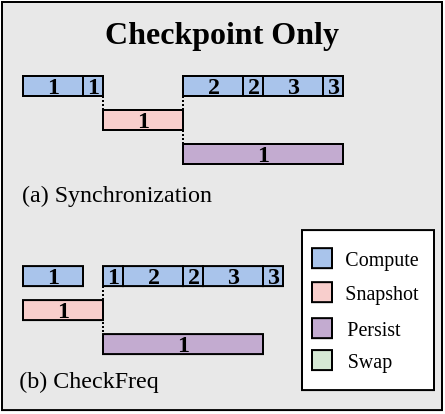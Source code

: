 <mxfile version="24.7.1" type="github">
  <diagram name="第 1 页" id="YjYtX7tzhT0VxWiRHVgt">
    <mxGraphModel dx="965" dy="545" grid="1" gridSize="10" guides="1" tooltips="1" connect="1" arrows="1" fold="1" page="1" pageScale="1" pageWidth="827" pageHeight="1169" math="0" shadow="0">
      <root>
        <mxCell id="0" />
        <mxCell id="1" parent="0" />
        <mxCell id="GIBZmolz7YPmpbwPkjTp-5" value="" style="rounded=0;whiteSpace=wrap;html=1;fontFamily=Times New Roman;fillColor=#E8E8E8;fontSize=12;fontStyle=1;labelPosition=center;verticalLabelPosition=middle;align=center;verticalAlign=middle;spacing=0;" parent="1" vertex="1">
          <mxGeometry x="60" y="130" width="220" height="204.04" as="geometry" />
        </mxCell>
        <mxCell id="q5bcbz5mfT4IWrV-HXov-1" value="" style="rounded=0;whiteSpace=wrap;html=1;" vertex="1" parent="1">
          <mxGeometry x="210" y="244.04" width="66" height="80" as="geometry" />
        </mxCell>
        <mxCell id="TYUrHjqnXfX_sGZVkUdi-1" value="1" style="whiteSpace=wrap;fillColor=#A9C4EB;fontFamily=Times New Roman;fontSize=12;fontStyle=1;labelPosition=center;verticalLabelPosition=middle;align=center;verticalAlign=middle;spacing=0;" parent="1" vertex="1">
          <mxGeometry x="70.5" y="167" width="30" height="10" as="geometry" />
        </mxCell>
        <mxCell id="TYUrHjqnXfX_sGZVkUdi-2" value="1" style="whiteSpace=wrap;fillColor=#C3ABD0;fontFamily=Times New Roman;fontSize=12;fontStyle=1;labelPosition=center;verticalLabelPosition=middle;align=center;verticalAlign=middle;spacing=0;" parent="1" vertex="1">
          <mxGeometry x="150.5" y="201" width="80" height="10" as="geometry" />
        </mxCell>
        <mxCell id="GEwu6SbZAW08ZGX4jCGc-3" value="" style="edgeStyle=orthogonalEdgeStyle;rounded=0;orthogonalLoop=1;jettySize=auto;exitX=1;exitY=1;exitDx=0;exitDy=0;entryX=0;entryY=0;entryDx=0;entryDy=0;endArrow=none;endFill=0;dashed=1;dashPattern=1 1;fontSize=12;fontStyle=1;labelPosition=center;verticalLabelPosition=middle;align=center;verticalAlign=middle;spacing=0;" parent="1" source="TYUrHjqnXfX_sGZVkUdi-4" target="TYUrHjqnXfX_sGZVkUdi-2" edge="1">
          <mxGeometry relative="1" as="geometry" />
        </mxCell>
        <mxCell id="TYUrHjqnXfX_sGZVkUdi-4" value="1" style="whiteSpace=wrap;fillColor=#F8CECC;fontFamily=Times New Roman;fontSize=12;fontStyle=1;labelPosition=center;verticalLabelPosition=middle;align=center;verticalAlign=middle;spacing=0;" parent="1" vertex="1">
          <mxGeometry x="110.5" y="184" width="40" height="10" as="geometry" />
        </mxCell>
        <mxCell id="TYUrHjqnXfX_sGZVkUdi-8" value="" style="whiteSpace=wrap;html=1;aspect=fixed;fillColor=#A9C4EB;fontFamily=Times New Roman;" parent="1" vertex="1">
          <mxGeometry x="215" y="253.08" width="10" height="10" as="geometry" />
        </mxCell>
        <mxCell id="TYUrHjqnXfX_sGZVkUdi-9" value="" style="whiteSpace=wrap;html=1;aspect=fixed;fillColor=#F8CECC;fontFamily=Times New Roman;" parent="1" vertex="1">
          <mxGeometry x="215" y="270.08" width="10" height="10" as="geometry" />
        </mxCell>
        <mxCell id="TYUrHjqnXfX_sGZVkUdi-10" value="" style="whiteSpace=wrap;html=1;aspect=fixed;fillColor=#D5E8D4;fontFamily=Times New Roman;" parent="1" vertex="1">
          <mxGeometry x="215" y="304.04" width="10" height="10" as="geometry" />
        </mxCell>
        <mxCell id="TYUrHjqnXfX_sGZVkUdi-11" value="" style="whiteSpace=wrap;html=1;aspect=fixed;fillColor=#C3ABD0;fontFamily=Times New Roman;" parent="1" vertex="1">
          <mxGeometry x="215" y="288.08" width="10" height="10" as="geometry" />
        </mxCell>
        <mxCell id="TYUrHjqnXfX_sGZVkUdi-12" value="&lt;p style=&quot;line-height: 100%;&quot;&gt;&lt;font style=&quot;font-size: 10px;&quot;&gt;Compute&lt;/font&gt;&lt;/p&gt;" style="text;html=1;align=center;verticalAlign=middle;whiteSpace=wrap;rounded=0;fontFamily=Times New Roman;" parent="1" vertex="1">
          <mxGeometry x="225" y="253.08" width="50" height="10" as="geometry" />
        </mxCell>
        <mxCell id="TYUrHjqnXfX_sGZVkUdi-13" value="&lt;p style=&quot;line-height: 100%;&quot;&gt;&lt;font style=&quot;font-size: 10px;&quot;&gt;Swap&lt;/font&gt;&lt;/p&gt;" style="text;html=1;align=center;verticalAlign=middle;whiteSpace=wrap;rounded=0;fontFamily=Times New Roman;" parent="1" vertex="1">
          <mxGeometry x="219" y="304.04" width="50" height="10" as="geometry" />
        </mxCell>
        <mxCell id="TYUrHjqnXfX_sGZVkUdi-14" value="&lt;p style=&quot;line-height: 100%;&quot;&gt;&lt;span style=&quot;font-size: 10px;&quot;&gt;Snapshot&lt;/span&gt;&lt;/p&gt;" style="text;html=1;align=center;verticalAlign=middle;whiteSpace=wrap;rounded=0;fontFamily=Times New Roman;" parent="1" vertex="1">
          <mxGeometry x="225" y="270.08" width="50" height="10" as="geometry" />
        </mxCell>
        <mxCell id="TYUrHjqnXfX_sGZVkUdi-15" value="&lt;p style=&quot;line-height: 100%;&quot;&gt;&lt;font style=&quot;font-size: 10px;&quot;&gt;Persist&lt;/font&gt;&lt;/p&gt;" style="text;html=1;align=center;verticalAlign=middle;whiteSpace=wrap;rounded=0;fontFamily=Times New Roman;" parent="1" vertex="1">
          <mxGeometry x="221" y="288.08" width="50" height="10" as="geometry" />
        </mxCell>
        <mxCell id="GEwu6SbZAW08ZGX4jCGc-2" value="" style="edgeStyle=orthogonalEdgeStyle;rounded=0;orthogonalLoop=1;jettySize=auto;exitX=1;exitY=1;exitDx=0;exitDy=0;entryX=0;entryY=0;entryDx=0;entryDy=0;endArrow=none;endFill=0;dashed=1;dashPattern=1 1;fontSize=12;fontStyle=1;labelPosition=center;verticalLabelPosition=middle;align=center;verticalAlign=middle;spacing=0;" parent="1" source="TYUrHjqnXfX_sGZVkUdi-16" target="TYUrHjqnXfX_sGZVkUdi-4" edge="1">
          <mxGeometry relative="1" as="geometry" />
        </mxCell>
        <mxCell id="TYUrHjqnXfX_sGZVkUdi-16" value="1" style="whiteSpace=wrap;fillColor=#A9C4EB;fontFamily=Times New Roman;fontSize=12;fontStyle=1;labelPosition=center;verticalLabelPosition=middle;align=center;verticalAlign=middle;spacing=0;" parent="1" vertex="1">
          <mxGeometry x="100.5" y="167" width="10" height="10" as="geometry" />
        </mxCell>
        <mxCell id="GEwu6SbZAW08ZGX4jCGc-4" value="" style="edgeStyle=orthogonalEdgeStyle;rounded=0;orthogonalLoop=1;jettySize=auto;exitX=0;exitY=1;exitDx=0;exitDy=0;entryX=1;entryY=0;entryDx=0;entryDy=0;endArrow=none;endFill=0;dashed=1;dashPattern=1 1;fontSize=12;fontStyle=1;labelPosition=center;verticalLabelPosition=middle;align=center;verticalAlign=middle;spacing=0;" parent="1" source="TYUrHjqnXfX_sGZVkUdi-17" target="TYUrHjqnXfX_sGZVkUdi-4" edge="1">
          <mxGeometry relative="1" as="geometry" />
        </mxCell>
        <mxCell id="TYUrHjqnXfX_sGZVkUdi-17" value="2" style="whiteSpace=wrap;fillColor=#A9C4EB;fontFamily=Times New Roman;fontSize=12;fontStyle=1;labelPosition=center;verticalLabelPosition=middle;align=center;verticalAlign=middle;spacing=0;" parent="1" vertex="1">
          <mxGeometry x="150.5" y="167" width="30" height="10" as="geometry" />
        </mxCell>
        <mxCell id="TYUrHjqnXfX_sGZVkUdi-18" value="2" style="whiteSpace=wrap;fillColor=#A9C4EB;fontFamily=Times New Roman;fontSize=12;fontStyle=1;labelPosition=center;verticalLabelPosition=middle;align=center;verticalAlign=middle;spacing=0;" parent="1" vertex="1">
          <mxGeometry x="180.5" y="167" width="10" height="10" as="geometry" />
        </mxCell>
        <mxCell id="TYUrHjqnXfX_sGZVkUdi-40" value="3" style="whiteSpace=wrap;fillColor=#A9C4EB;fontFamily=Times New Roman;fontSize=12;fontStyle=1;labelPosition=center;verticalLabelPosition=middle;align=center;verticalAlign=middle;spacing=0;" parent="1" vertex="1">
          <mxGeometry x="190.5" y="167" width="30" height="10" as="geometry" />
        </mxCell>
        <mxCell id="TYUrHjqnXfX_sGZVkUdi-41" value="3" style="whiteSpace=wrap;fillColor=#A9C4EB;fontFamily=Times New Roman;fontSize=12;fontStyle=1;labelPosition=center;verticalLabelPosition=middle;align=center;verticalAlign=middle;spacing=0;" parent="1" vertex="1">
          <mxGeometry x="220.5" y="167" width="10" height="10" as="geometry" />
        </mxCell>
        <mxCell id="TYUrHjqnXfX_sGZVkUdi-56" value="(a) Synchronization" style="text;html=1;align=center;verticalAlign=middle;whiteSpace=wrap;rounded=0;fontFamily=Times New Roman;fontSize=12;fontStyle=0;labelPosition=center;verticalLabelPosition=middle;spacing=0;" parent="1" vertex="1">
          <mxGeometry x="66" y="211" width="103" height="30" as="geometry" />
        </mxCell>
        <mxCell id="TYUrHjqnXfX_sGZVkUdi-77" value="(b) CheckFreq" style="text;html=1;align=center;verticalAlign=middle;whiteSpace=wrap;rounded=0;fontFamily=Times New Roman;fontSize=12;fontStyle=0;labelPosition=center;verticalLabelPosition=middle;spacing=0;" parent="1" vertex="1">
          <mxGeometry x="68" y="304.04" width="70.5" height="30" as="geometry" />
        </mxCell>
        <mxCell id="TYUrHjqnXfX_sGZVkUdi-98" value="1" style="whiteSpace=wrap;fillColor=#A9C4EB;fontSize=12;fontFamily=Times New Roman;fontStyle=1;labelPosition=center;verticalLabelPosition=middle;align=center;verticalAlign=middle;spacing=0;" parent="1" vertex="1">
          <mxGeometry x="70.5" y="262.04" width="30" height="10" as="geometry" />
        </mxCell>
        <mxCell id="TYUrHjqnXfX_sGZVkUdi-99" value="1" style="whiteSpace=wrap;fillColor=#C3ABD0;fontSize=12;fontFamily=Times New Roman;fontStyle=1;labelPosition=center;verticalLabelPosition=middle;align=center;verticalAlign=middle;spacing=0;" parent="1" vertex="1">
          <mxGeometry x="110.5" y="296.04" width="80" height="10" as="geometry" />
        </mxCell>
        <mxCell id="TYUrHjqnXfX_sGZVkUdi-100" value="1" style="whiteSpace=wrap;fillColor=#F8CECC;fontSize=12;fontFamily=Times New Roman;fontStyle=1;labelPosition=center;verticalLabelPosition=middle;align=center;verticalAlign=middle;spacing=0;" parent="1" vertex="1">
          <mxGeometry x="70.5" y="279.04" width="40" height="10" as="geometry" />
        </mxCell>
        <mxCell id="GEwu6SbZAW08ZGX4jCGc-5" value="" style="edgeStyle=orthogonalEdgeStyle;rounded=0;orthogonalLoop=1;jettySize=auto;exitX=0;exitY=1;exitDx=0;exitDy=0;entryX=0;entryY=0;entryDx=0;entryDy=0;dashed=1;dashPattern=1 1;endArrow=none;endFill=0;fontSize=12;fontStyle=1;labelPosition=center;verticalLabelPosition=middle;align=center;verticalAlign=middle;spacing=0;" parent="1" source="TYUrHjqnXfX_sGZVkUdi-101" target="TYUrHjqnXfX_sGZVkUdi-99" edge="1">
          <mxGeometry relative="1" as="geometry" />
        </mxCell>
        <mxCell id="TYUrHjqnXfX_sGZVkUdi-101" value="1" style="whiteSpace=wrap;fillColor=#A9C4EB;fontSize=12;fontFamily=Times New Roman;fontStyle=1;labelPosition=center;verticalLabelPosition=middle;align=center;verticalAlign=middle;spacing=0;" parent="1" vertex="1">
          <mxGeometry x="110.5" y="262.04" width="10" height="10" as="geometry" />
        </mxCell>
        <mxCell id="TYUrHjqnXfX_sGZVkUdi-102" value="2" style="whiteSpace=wrap;fillColor=#A9C4EB;fontSize=12;fontFamily=Times New Roman;fontStyle=1;labelPosition=center;verticalLabelPosition=middle;align=center;verticalAlign=middle;spacing=0;" parent="1" vertex="1">
          <mxGeometry x="120.5" y="262.04" width="30" height="10" as="geometry" />
        </mxCell>
        <mxCell id="TYUrHjqnXfX_sGZVkUdi-103" value="2" style="whiteSpace=wrap;fillColor=#A9C4EB;fontSize=12;fontFamily=Times New Roman;fontStyle=1;labelPosition=center;verticalLabelPosition=middle;align=center;verticalAlign=middle;spacing=0;" parent="1" vertex="1">
          <mxGeometry x="150.5" y="262.04" width="10" height="10" as="geometry" />
        </mxCell>
        <mxCell id="TYUrHjqnXfX_sGZVkUdi-104" value="3" style="whiteSpace=wrap;fillColor=#A9C4EB;fontSize=12;fontFamily=Times New Roman;fontStyle=1;labelPosition=center;verticalLabelPosition=middle;align=center;verticalAlign=middle;spacing=0;" parent="1" vertex="1">
          <mxGeometry x="160.5" y="262.04" width="30" height="10" as="geometry" />
        </mxCell>
        <mxCell id="TYUrHjqnXfX_sGZVkUdi-105" value="3" style="whiteSpace=wrap;fillColor=#A9C4EB;fontSize=12;fontFamily=Times New Roman;fontStyle=1;labelPosition=center;verticalLabelPosition=middle;align=center;verticalAlign=middle;spacing=0;" parent="1" vertex="1">
          <mxGeometry x="190.5" y="262.04" width="10" height="10" as="geometry" />
        </mxCell>
        <mxCell id="GIBZmolz7YPmpbwPkjTp-7" value="&lt;font style=&quot;font-size: 16px;&quot;&gt;&lt;b&gt;Checkpoint Only&lt;/b&gt;&lt;/font&gt;" style="text;html=1;align=center;verticalAlign=middle;whiteSpace=wrap;rounded=0;fontFamily=Times New Roman;" parent="1" vertex="1">
          <mxGeometry x="105" y="130" width="130" height="30" as="geometry" />
        </mxCell>
      </root>
    </mxGraphModel>
  </diagram>
</mxfile>
